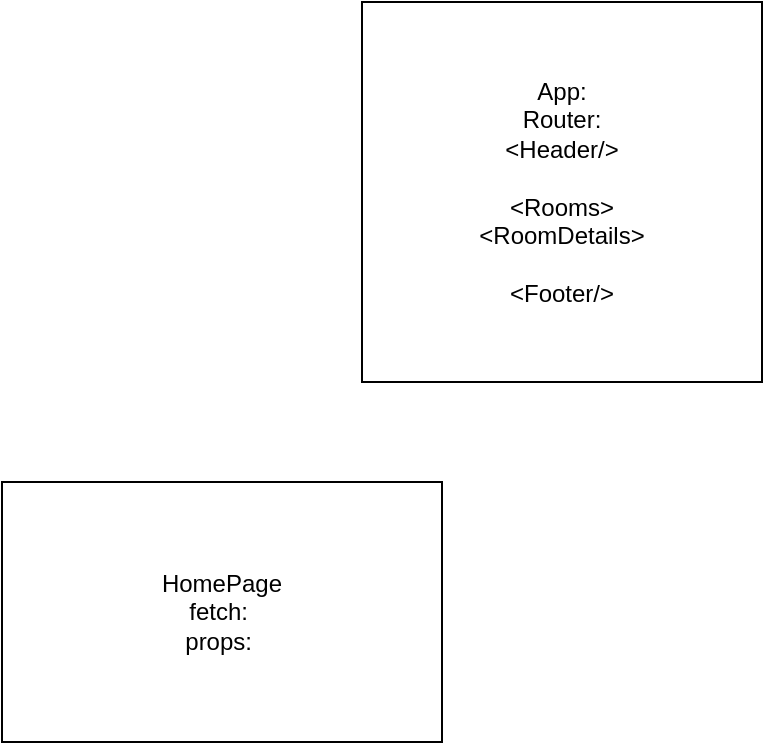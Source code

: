<mxfile>
    <diagram id="38wB6UssHmYytAeDEinz" name="Page-1">
        <mxGraphModel dx="804" dy="563" grid="1" gridSize="10" guides="1" tooltips="1" connect="1" arrows="1" fold="1" page="1" pageScale="1" pageWidth="850" pageHeight="1100" math="0" shadow="0">
            <root>
                <mxCell id="0"/>
                <mxCell id="1" parent="0"/>
                <mxCell id="2" value="HomePage&lt;br&gt;fetch:&amp;nbsp;&lt;br&gt;props:&amp;nbsp;&lt;br&gt;" style="whiteSpace=wrap;html=1;" vertex="1" parent="1">
                    <mxGeometry x="90" y="270" width="220" height="130" as="geometry"/>
                </mxCell>
                <mxCell id="3" value="App:&lt;br&gt;Router:&lt;br&gt;&amp;lt;Header/&amp;gt;&lt;br&gt;&lt;br&gt;&amp;lt;Rooms&amp;gt;&lt;br&gt;&amp;lt;RoomDetails&amp;gt;&lt;br&gt;&lt;br&gt;&amp;lt;Footer/&amp;gt;" style="whiteSpace=wrap;html=1;" vertex="1" parent="1">
                    <mxGeometry x="270" y="30" width="200" height="190" as="geometry"/>
                </mxCell>
            </root>
        </mxGraphModel>
    </diagram>
</mxfile>